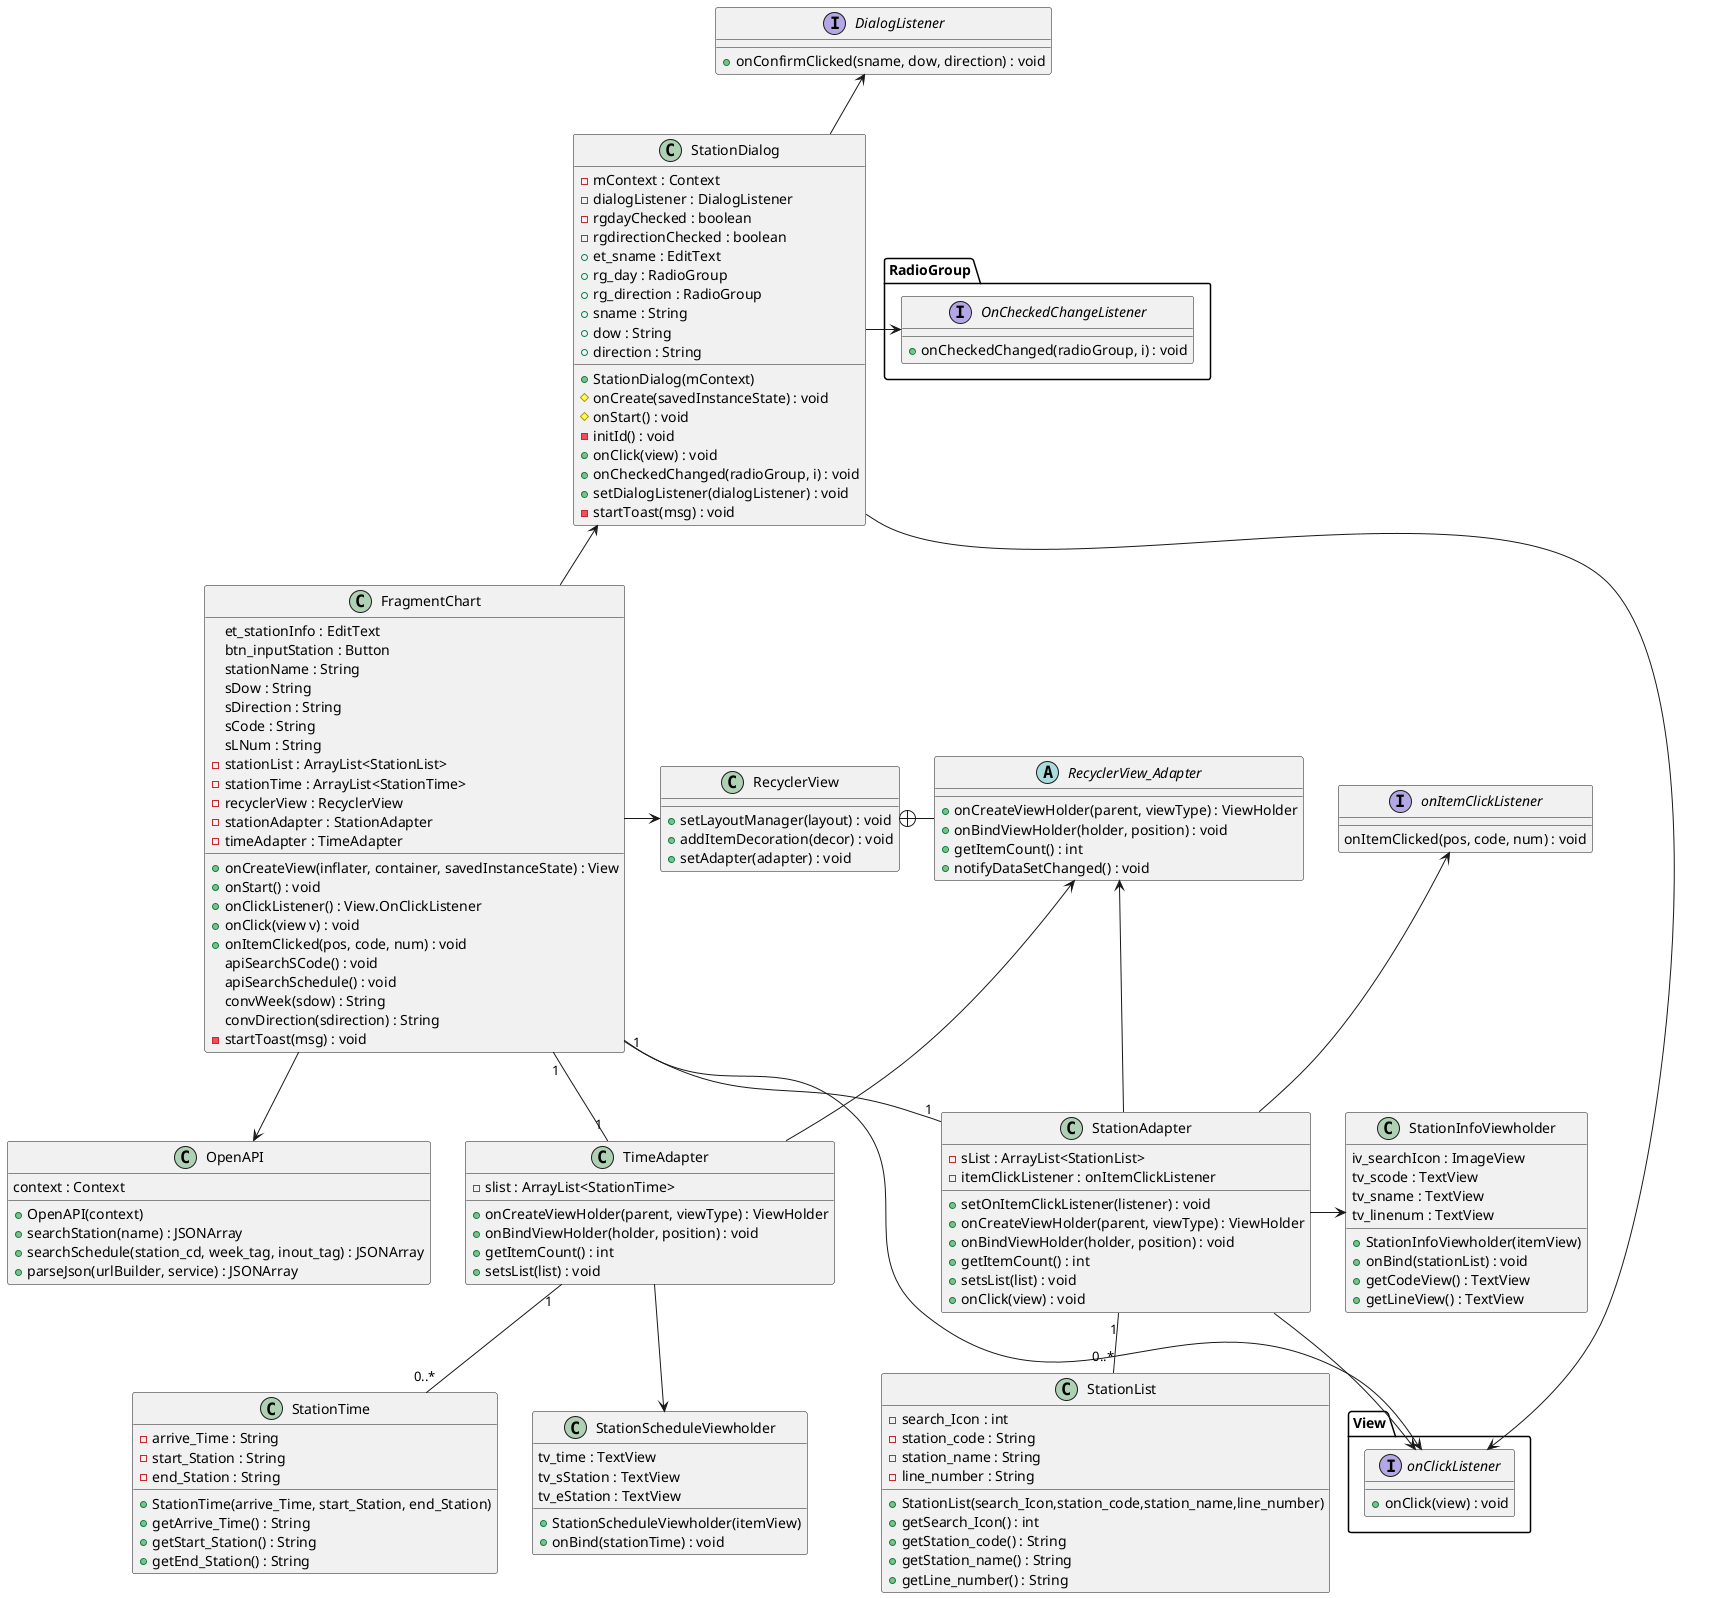 @startuml
RecyclerView +- RecyclerView_Adapter
FragmentChart -down-> OpenAPI
FragmentChart -> RecyclerView
StationDialog <-- FragmentChart
StationDialog --> View.onClickListener
FragmentChart "1"-"1" StationAdapter
FragmentChart --> View.onClickListener
TimeAdapter "1"-"1" FragmentChart
StationAdapter --> View.onClickListener

RecyclerView_Adapter <-- StationAdapter
RecyclerView_Adapter <-- TimeAdapter
StationAdapter -> StationInfoViewholder
StationAdapter "1"--"0..*" StationList
onItemClickListener <-- StationAdapter

TimeAdapter "1"--"0..*" StationTime
TimeAdapter --> StationScheduleViewholder

StationDialog -l-> DialogListener
StationDialog -l-> RadioGroup.OnCheckedChangeListener
DialogListener -[hidden]down-RadioGroup.OnCheckedChangeListener

class FragmentChart {
    et_stationInfo : EditText
    btn_inputStation : Button
    stationName : String
    sDow : String
    sDirection : String
    sCode : String
    sLNum : String
    -stationList : ArrayList<StationList>
    -stationTime : ArrayList<StationTime>
    -recyclerView : RecyclerView
    -stationAdapter : StationAdapter
    -timeAdapter : TimeAdapter

    +onCreateView(inflater, container, savedInstanceState) : View
    +onStart() : void
    +onClickListener() : View.OnClickListener
    +onClick(view v) : void
    +onItemClicked(pos, code, num) : void
    apiSearchSCode() : void
    apiSearchSchedule() : void
    convWeek(sdow) : String
    convDirection(sdirection) : String
    -startToast(msg) : void
}

class StationDialog {
    -mContext : Context
    -dialogListener : DialogListener
    -rgdayChecked : boolean
    -rgdirectionChecked : boolean
    +et_sname : EditText
    +rg_day : RadioGroup
    +rg_direction : RadioGroup
    +sname : String
    +dow : String
    +direction : String

    +StationDialog(mContext)
    #onCreate(savedInstanceState) : void
    #onStart() : void
    -initId() : void
    +onClick(view) : void
    +onCheckedChanged(radioGroup, i) : void
    +setDialogListener(dialogListener) : void
    -startToast(msg) : void
}
interface DialogListener {
    +onConfirmClicked(sname, dow, direction) : void
}
interface RadioGroup.OnCheckedChangeListener {
    +onCheckedChanged(radioGroup, i) : void
}
interface View.onClickListener{
    +onClick(view) : void
}
interface onItemClickListener{
    onItemClicked(pos, code, num) : void
}

class RecyclerView {
    +setLayoutManager(layout) : void
    +addItemDecoration(decor) : void
    +setAdapter(adapter) : void
}
abstract class RecyclerView_Adapter{
    +onCreateViewHolder(parent, viewType) : ViewHolder
    +onBindViewHolder(holder, position) : void
    +getItemCount() : int
    +notifyDataSetChanged() : void
}
class StationAdapter{
    -sList : ArrayList<StationList>
    -itemClickListener : onItemClickListener

    +setOnItemClickListener(listener) : void
    +onCreateViewHolder(parent, viewType) : ViewHolder
    +onBindViewHolder(holder, position) : void
    +getItemCount() : int
    +setsList(list) : void
    +onClick(view) : void
}
class StationInfoViewholder {
    iv_searchIcon : ImageView
    tv_scode : TextView
    tv_sname : TextView
    tv_linenum : TextView

    +StationInfoViewholder(itemView)
    +onBind(stationList) : void
    +getCodeView() : TextView
    +getLineView() : TextView
}
class StationList{

    -search_Icon : int
    -station_code : String
    -station_name : String
    -line_number : String

    +StationList(search_Icon,station_code,station_name,line_number)
    +getSearch_Icon() : int
    +getStation_code() : String
    +getStation_name() : String
    +getLine_number() : String
}

class TimeAdapter{
    -slist : ArrayList<StationTime>

    +onCreateViewHolder(parent, viewType) : ViewHolder
    +onBindViewHolder(holder, position) : void
    +getItemCount() : int
    +setsList(list) : void
}
class StationScheduleViewholder {
    tv_time : TextView
    tv_sStation : TextView
    tv_eStation : TextView

    +StationScheduleViewholder(itemView)
    +onBind(stationTime) : void
}
class StationTime{
    -arrive_Time : String
    -start_Station : String
    -end_Station : String

    +StationTime(arrive_Time, start_Station, end_Station)
    +getArrive_Time() : String
    +getStart_Station() : String
    +getEnd_Station() : String
}

class OpenAPI {
    context : Context

    +OpenAPI(context)
    +searchStation(name) : JSONArray
    +searchSchedule(station_cd, week_tag, inout_tag) : JSONArray
    +parseJson(urlBuilder, service) : JSONArray
}


@enduml